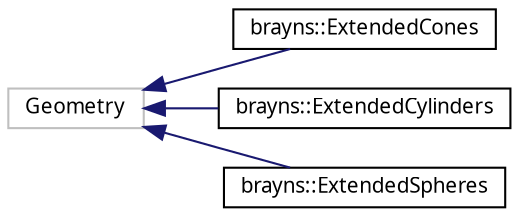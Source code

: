 digraph "Graphical Class Hierarchy"
{
  edge [fontname="Sans",fontsize="10",labelfontname="Sans",labelfontsize="10"];
  node [fontname="Sans",fontsize="10",shape=record];
  rankdir="LR";
  Node1 [label="Geometry",height=0.2,width=0.4,color="grey75", fillcolor="white", style="filled"];
  Node1 -> Node2 [dir="back",color="midnightblue",fontsize="10",style="solid",fontname="Sans"];
  Node2 [label="brayns::ExtendedCones",height=0.2,width=0.4,color="black", fillcolor="white", style="filled",URL="$structbrayns_1_1_extended_cones.html"];
  Node1 -> Node3 [dir="back",color="midnightblue",fontsize="10",style="solid",fontname="Sans"];
  Node3 [label="brayns::ExtendedCylinders",height=0.2,width=0.4,color="black", fillcolor="white", style="filled",URL="$structbrayns_1_1_extended_cylinders.html"];
  Node1 -> Node4 [dir="back",color="midnightblue",fontsize="10",style="solid",fontname="Sans"];
  Node4 [label="brayns::ExtendedSpheres",height=0.2,width=0.4,color="black", fillcolor="white", style="filled",URL="$structbrayns_1_1_extended_spheres.html"];
}
